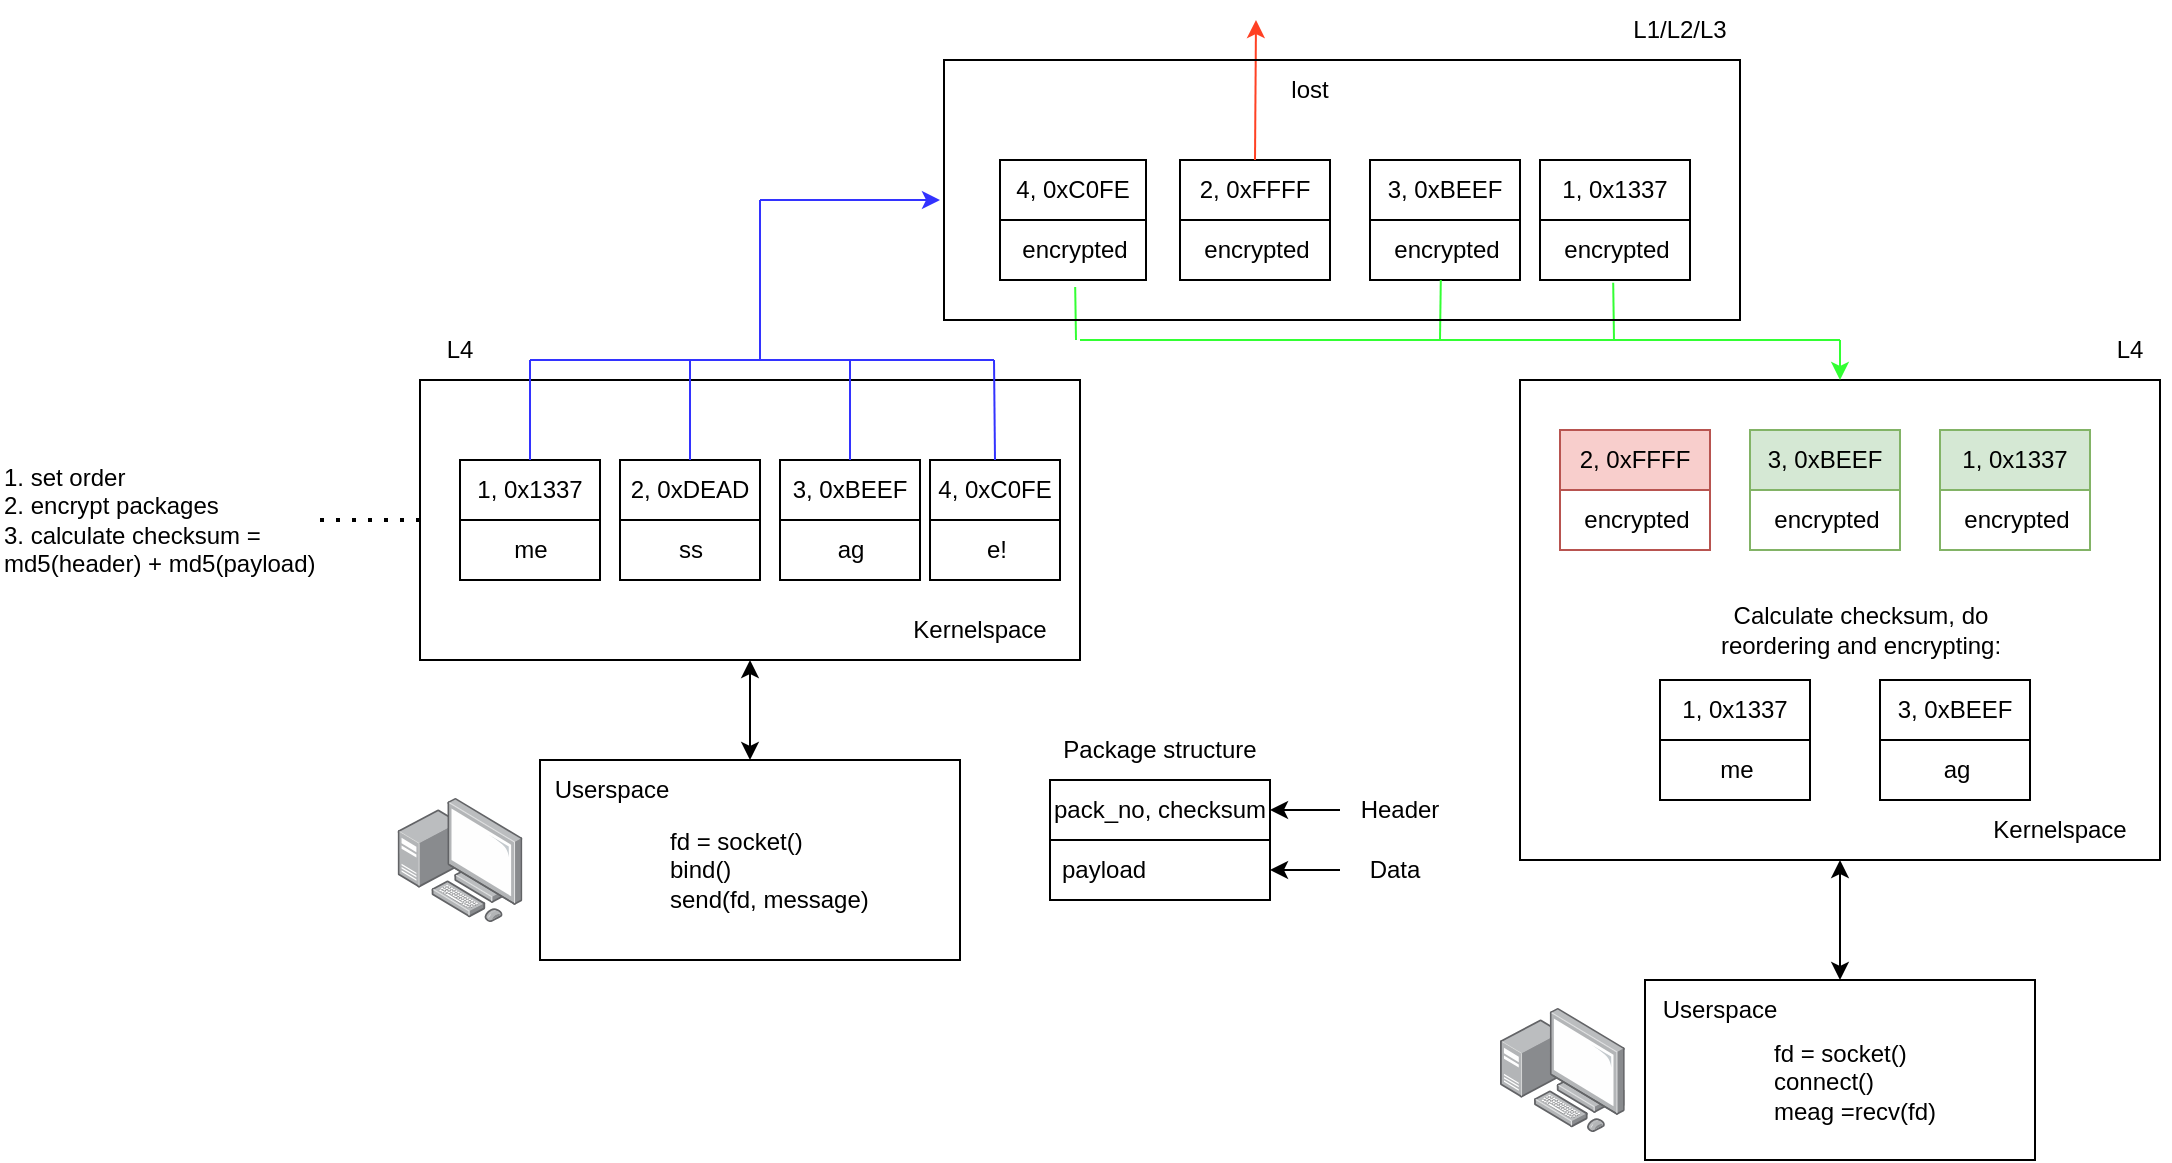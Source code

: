 <mxfile version="21.3.2" type="device">
  <diagram name="Page-1" id="y3thGHWkG4k35AYRoUO6">
    <mxGraphModel dx="2272" dy="1885" grid="1" gridSize="10" guides="1" tooltips="1" connect="1" arrows="1" fold="1" page="1" pageScale="1" pageWidth="850" pageHeight="1100" math="0" shadow="0">
      <root>
        <mxCell id="0" />
        <mxCell id="1" parent="0" />
        <mxCell id="S8Px6Awkp_FgUIR-NWz5-1" value="" style="image;points=[];aspect=fixed;html=1;align=center;shadow=0;dashed=0;image=img/lib/allied_telesis/computer_and_terminals/Personal_Computer_with_Server.svg;" vertex="1" parent="1">
          <mxGeometry x="78.8" y="148.8" width="62.4" height="62.4" as="geometry" />
        </mxCell>
        <mxCell id="S8Px6Awkp_FgUIR-NWz5-2" value="" style="image;points=[];aspect=fixed;html=1;align=center;shadow=0;dashed=0;image=img/lib/allied_telesis/computer_and_terminals/Personal_Computer_with_Server.svg;" vertex="1" parent="1">
          <mxGeometry x="630.0" y="253.8" width="62.4" height="62.4" as="geometry" />
        </mxCell>
        <mxCell id="S8Px6Awkp_FgUIR-NWz5-3" value="" style="rounded=0;whiteSpace=wrap;html=1;fillColor=none;" vertex="1" parent="1">
          <mxGeometry x="150" y="130" width="210" height="100" as="geometry" />
        </mxCell>
        <mxCell id="S8Px6Awkp_FgUIR-NWz5-4" value="&lt;div align=&quot;left&quot;&gt;fd = socket()&lt;br&gt;bind()&lt;br&gt;send(fd, message)&lt;/div&gt;" style="text;html=1;strokeColor=none;fillColor=none;align=left;verticalAlign=middle;whiteSpace=wrap;rounded=0;" vertex="1" parent="1">
          <mxGeometry x="212.5" y="170" width="107.5" height="30" as="geometry" />
        </mxCell>
        <mxCell id="S8Px6Awkp_FgUIR-NWz5-5" value="" style="rounded=0;whiteSpace=wrap;html=1;fillColor=none;" vertex="1" parent="1">
          <mxGeometry x="90" y="-60" width="330" height="140" as="geometry" />
        </mxCell>
        <mxCell id="S8Px6Awkp_FgUIR-NWz5-7" value="" style="rounded=0;whiteSpace=wrap;html=1;fillColor=none;" vertex="1" parent="1">
          <mxGeometry x="640" y="-60" width="320" height="240" as="geometry" />
        </mxCell>
        <mxCell id="S8Px6Awkp_FgUIR-NWz5-9" value="Userspace" style="text;html=1;strokeColor=none;fillColor=none;align=center;verticalAlign=middle;whiteSpace=wrap;rounded=0;" vertex="1" parent="1">
          <mxGeometry x="156" y="130" width="60" height="30" as="geometry" />
        </mxCell>
        <mxCell id="S8Px6Awkp_FgUIR-NWz5-10" value="Kernelspace" style="text;html=1;strokeColor=none;fillColor=none;align=center;verticalAlign=middle;whiteSpace=wrap;rounded=0;" vertex="1" parent="1">
          <mxGeometry x="330" y="50" width="80" height="30" as="geometry" />
        </mxCell>
        <mxCell id="S8Px6Awkp_FgUIR-NWz5-17" value="pack_no, checksum" style="swimlane;fontStyle=0;childLayout=stackLayout;horizontal=1;startSize=30;horizontalStack=0;resizeParent=1;resizeParentMax=0;resizeLast=0;collapsible=1;marginBottom=0;whiteSpace=wrap;html=1;" vertex="1" parent="1">
          <mxGeometry x="405" y="140" width="110" height="60" as="geometry" />
        </mxCell>
        <mxCell id="S8Px6Awkp_FgUIR-NWz5-18" value="payload" style="text;strokeColor=none;fillColor=none;align=left;verticalAlign=middle;spacingLeft=4;spacingRight=4;overflow=hidden;points=[[0,0.5],[1,0.5]];portConstraint=eastwest;rotatable=0;whiteSpace=wrap;html=1;" vertex="1" parent="S8Px6Awkp_FgUIR-NWz5-17">
          <mxGeometry y="30" width="110" height="30" as="geometry" />
        </mxCell>
        <mxCell id="S8Px6Awkp_FgUIR-NWz5-22" value="Header" style="text;html=1;strokeColor=none;fillColor=none;align=center;verticalAlign=middle;whiteSpace=wrap;rounded=0;" vertex="1" parent="1">
          <mxGeometry x="550" y="140" width="60" height="30" as="geometry" />
        </mxCell>
        <mxCell id="S8Px6Awkp_FgUIR-NWz5-23" value="Data" style="text;html=1;strokeColor=none;fillColor=none;align=center;verticalAlign=middle;whiteSpace=wrap;rounded=0;" vertex="1" parent="1">
          <mxGeometry x="555" y="170" width="45" height="30" as="geometry" />
        </mxCell>
        <mxCell id="S8Px6Awkp_FgUIR-NWz5-24" value="" style="endArrow=classic;html=1;rounded=0;entryX=1;entryY=0.25;entryDx=0;entryDy=0;" edge="1" parent="1" target="S8Px6Awkp_FgUIR-NWz5-17">
          <mxGeometry width="50" height="50" relative="1" as="geometry">
            <mxPoint x="550" y="155" as="sourcePoint" />
            <mxPoint x="530" y="140" as="targetPoint" />
          </mxGeometry>
        </mxCell>
        <mxCell id="S8Px6Awkp_FgUIR-NWz5-25" value="" style="endArrow=classic;html=1;rounded=0;entryX=1;entryY=0.5;entryDx=0;entryDy=0;" edge="1" parent="1" target="S8Px6Awkp_FgUIR-NWz5-18">
          <mxGeometry width="50" height="50" relative="1" as="geometry">
            <mxPoint x="550" y="185" as="sourcePoint" />
            <mxPoint x="530" y="140" as="targetPoint" />
          </mxGeometry>
        </mxCell>
        <mxCell id="S8Px6Awkp_FgUIR-NWz5-26" value="Package structure" style="text;html=1;strokeColor=none;fillColor=none;align=center;verticalAlign=middle;whiteSpace=wrap;rounded=0;" vertex="1" parent="1">
          <mxGeometry x="405" y="110" width="110" height="30" as="geometry" />
        </mxCell>
        <mxCell id="S8Px6Awkp_FgUIR-NWz5-27" value="1, 0x1337" style="swimlane;fontStyle=0;childLayout=stackLayout;horizontal=1;startSize=30;horizontalStack=0;resizeParent=1;resizeParentMax=0;resizeLast=0;collapsible=1;marginBottom=0;whiteSpace=wrap;html=1;" vertex="1" parent="1">
          <mxGeometry x="110" y="-20" width="70" height="60" as="geometry" />
        </mxCell>
        <mxCell id="S8Px6Awkp_FgUIR-NWz5-29" value="me" style="text;html=1;align=center;verticalAlign=middle;resizable=0;points=[];autosize=1;strokeColor=none;fillColor=none;" vertex="1" parent="S8Px6Awkp_FgUIR-NWz5-27">
          <mxGeometry y="30" width="70" height="30" as="geometry" />
        </mxCell>
        <mxCell id="S8Px6Awkp_FgUIR-NWz5-30" value="2, 0xDEAD" style="swimlane;fontStyle=0;childLayout=stackLayout;horizontal=1;startSize=30;horizontalStack=0;resizeParent=1;resizeParentMax=0;resizeLast=0;collapsible=1;marginBottom=0;whiteSpace=wrap;html=1;" vertex="1" parent="1">
          <mxGeometry x="190" y="-20" width="70" height="60" as="geometry" />
        </mxCell>
        <mxCell id="S8Px6Awkp_FgUIR-NWz5-31" value="ss" style="text;html=1;align=center;verticalAlign=middle;resizable=0;points=[];autosize=1;strokeColor=none;fillColor=none;" vertex="1" parent="S8Px6Awkp_FgUIR-NWz5-30">
          <mxGeometry y="30" width="70" height="30" as="geometry" />
        </mxCell>
        <mxCell id="S8Px6Awkp_FgUIR-NWz5-32" value="3, 0xBEEF" style="swimlane;fontStyle=0;childLayout=stackLayout;horizontal=1;startSize=30;horizontalStack=0;resizeParent=1;resizeParentMax=0;resizeLast=0;collapsible=1;marginBottom=0;whiteSpace=wrap;html=1;" vertex="1" parent="1">
          <mxGeometry x="270" y="-20" width="70" height="60" as="geometry" />
        </mxCell>
        <mxCell id="S8Px6Awkp_FgUIR-NWz5-33" value="ag" style="text;html=1;align=center;verticalAlign=middle;resizable=0;points=[];autosize=1;strokeColor=none;fillColor=none;" vertex="1" parent="S8Px6Awkp_FgUIR-NWz5-32">
          <mxGeometry y="30" width="70" height="30" as="geometry" />
        </mxCell>
        <mxCell id="S8Px6Awkp_FgUIR-NWz5-34" value="4, 0xC0FE" style="swimlane;fontStyle=0;childLayout=stackLayout;horizontal=1;startSize=30;horizontalStack=0;resizeParent=1;resizeParentMax=0;resizeLast=0;collapsible=1;marginBottom=0;whiteSpace=wrap;html=1;" vertex="1" parent="1">
          <mxGeometry x="345" y="-20" width="65" height="60" as="geometry" />
        </mxCell>
        <mxCell id="S8Px6Awkp_FgUIR-NWz5-35" value="e!" style="text;html=1;align=center;verticalAlign=middle;resizable=0;points=[];autosize=1;strokeColor=none;fillColor=none;" vertex="1" parent="S8Px6Awkp_FgUIR-NWz5-34">
          <mxGeometry y="30" width="65" height="30" as="geometry" />
        </mxCell>
        <mxCell id="S8Px6Awkp_FgUIR-NWz5-36" value="2, 0xFFFF" style="swimlane;fontStyle=0;childLayout=stackLayout;horizontal=1;startSize=30;horizontalStack=0;resizeParent=1;resizeParentMax=0;resizeLast=0;collapsible=1;marginBottom=0;whiteSpace=wrap;html=1;" vertex="1" parent="1">
          <mxGeometry x="470" y="-170" width="75" height="60" as="geometry" />
        </mxCell>
        <mxCell id="S8Px6Awkp_FgUIR-NWz5-37" value="encrypted" style="text;html=1;align=center;verticalAlign=middle;resizable=0;points=[];autosize=1;strokeColor=none;fillColor=none;" vertex="1" parent="S8Px6Awkp_FgUIR-NWz5-36">
          <mxGeometry y="30" width="75" height="30" as="geometry" />
        </mxCell>
        <mxCell id="S8Px6Awkp_FgUIR-NWz5-38" value="1, 0x1337" style="swimlane;fontStyle=0;childLayout=stackLayout;horizontal=1;startSize=30;horizontalStack=0;resizeParent=1;resizeParentMax=0;resizeLast=0;collapsible=1;marginBottom=0;whiteSpace=wrap;html=1;" vertex="1" parent="1">
          <mxGeometry x="650" y="-170" width="75" height="60" as="geometry" />
        </mxCell>
        <mxCell id="S8Px6Awkp_FgUIR-NWz5-39" value="encrypted" style="text;html=1;align=center;verticalAlign=middle;resizable=0;points=[];autosize=1;strokeColor=none;fillColor=none;" vertex="1" parent="S8Px6Awkp_FgUIR-NWz5-38">
          <mxGeometry y="30" width="75" height="30" as="geometry" />
        </mxCell>
        <mxCell id="S8Px6Awkp_FgUIR-NWz5-40" value="3, 0xBEEF" style="swimlane;fontStyle=0;childLayout=stackLayout;horizontal=1;startSize=30;horizontalStack=0;resizeParent=1;resizeParentMax=0;resizeLast=0;collapsible=1;marginBottom=0;whiteSpace=wrap;html=1;" vertex="1" parent="1">
          <mxGeometry x="565" y="-170" width="75" height="60" as="geometry" />
        </mxCell>
        <mxCell id="S8Px6Awkp_FgUIR-NWz5-41" value="encrypted" style="text;html=1;align=center;verticalAlign=middle;resizable=0;points=[];autosize=1;strokeColor=none;fillColor=none;" vertex="1" parent="S8Px6Awkp_FgUIR-NWz5-40">
          <mxGeometry y="30" width="75" height="30" as="geometry" />
        </mxCell>
        <mxCell id="S8Px6Awkp_FgUIR-NWz5-42" value="4, 0xC0FE" style="swimlane;fontStyle=0;childLayout=stackLayout;horizontal=1;startSize=30;horizontalStack=0;resizeParent=1;resizeParentMax=0;resizeLast=0;collapsible=1;marginBottom=0;whiteSpace=wrap;html=1;" vertex="1" parent="1">
          <mxGeometry x="380" y="-170" width="73" height="60" as="geometry" />
        </mxCell>
        <mxCell id="S8Px6Awkp_FgUIR-NWz5-43" value="encrypted" style="text;html=1;align=center;verticalAlign=middle;resizable=0;points=[];autosize=1;strokeColor=none;fillColor=none;" vertex="1" parent="S8Px6Awkp_FgUIR-NWz5-42">
          <mxGeometry y="30" width="73" height="30" as="geometry" />
        </mxCell>
        <mxCell id="S8Px6Awkp_FgUIR-NWz5-45" value="" style="endArrow=classic;html=1;rounded=0;strokeColor=#FF4124;exitX=0.5;exitY=0;exitDx=0;exitDy=0;" edge="1" parent="1" source="S8Px6Awkp_FgUIR-NWz5-36">
          <mxGeometry width="50" height="50" relative="1" as="geometry">
            <mxPoint x="570" as="sourcePoint" />
            <mxPoint x="508" y="-240" as="targetPoint" />
          </mxGeometry>
        </mxCell>
        <mxCell id="S8Px6Awkp_FgUIR-NWz5-46" value="lost" style="text;html=1;strokeColor=none;fillColor=none;align=center;verticalAlign=middle;whiteSpace=wrap;rounded=0;" vertex="1" parent="1">
          <mxGeometry x="505" y="-220" width="60" height="30" as="geometry" />
        </mxCell>
        <mxCell id="S8Px6Awkp_FgUIR-NWz5-48" value="" style="endArrow=none;html=1;rounded=0;exitX=0.515;exitY=1.116;exitDx=0;exitDy=0;exitPerimeter=0;strokeColor=#33FF33;" edge="1" parent="1" source="S8Px6Awkp_FgUIR-NWz5-43">
          <mxGeometry width="50" height="50" relative="1" as="geometry">
            <mxPoint x="570" as="sourcePoint" />
            <mxPoint x="418" y="-80" as="targetPoint" />
          </mxGeometry>
        </mxCell>
        <mxCell id="S8Px6Awkp_FgUIR-NWz5-49" value="" style="endArrow=none;html=1;rounded=0;strokeColor=#33FF33;" edge="1" parent="1">
          <mxGeometry width="50" height="50" relative="1" as="geometry">
            <mxPoint x="420" y="-80" as="sourcePoint" />
            <mxPoint x="800" y="-80" as="targetPoint" />
          </mxGeometry>
        </mxCell>
        <mxCell id="S8Px6Awkp_FgUIR-NWz5-50" value="" style="endArrow=none;html=1;rounded=0;exitX=0.472;exitY=1.001;exitDx=0;exitDy=0;exitPerimeter=0;strokeColor=#33FF33;" edge="1" parent="1" source="S8Px6Awkp_FgUIR-NWz5-41">
          <mxGeometry width="50" height="50" relative="1" as="geometry">
            <mxPoint x="570" as="sourcePoint" />
            <mxPoint x="600" y="-80" as="targetPoint" />
          </mxGeometry>
        </mxCell>
        <mxCell id="S8Px6Awkp_FgUIR-NWz5-51" value="" style="endArrow=none;html=1;rounded=0;exitX=0.488;exitY=1.047;exitDx=0;exitDy=0;exitPerimeter=0;strokeColor=#33FF33;" edge="1" parent="1" source="S8Px6Awkp_FgUIR-NWz5-39">
          <mxGeometry width="50" height="50" relative="1" as="geometry">
            <mxPoint x="570" as="sourcePoint" />
            <mxPoint x="687" y="-80" as="targetPoint" />
          </mxGeometry>
        </mxCell>
        <mxCell id="S8Px6Awkp_FgUIR-NWz5-52" value="" style="endArrow=classic;html=1;rounded=0;entryX=0.5;entryY=0;entryDx=0;entryDy=0;strokeColor=#33FF33;" edge="1" parent="1" target="S8Px6Awkp_FgUIR-NWz5-7">
          <mxGeometry width="50" height="50" relative="1" as="geometry">
            <mxPoint x="800" y="-80" as="sourcePoint" />
            <mxPoint x="650" y="-90" as="targetPoint" />
          </mxGeometry>
        </mxCell>
        <mxCell id="S8Px6Awkp_FgUIR-NWz5-55" value="1, 0x1337" style="swimlane;fontStyle=0;childLayout=stackLayout;horizontal=1;startSize=30;horizontalStack=0;resizeParent=1;resizeParentMax=0;resizeLast=0;collapsible=1;marginBottom=0;whiteSpace=wrap;html=1;fillColor=#d5e8d4;strokeColor=#82b366;" vertex="1" parent="1">
          <mxGeometry x="850" y="-35" width="75" height="60" as="geometry" />
        </mxCell>
        <mxCell id="S8Px6Awkp_FgUIR-NWz5-56" value="encrypted" style="text;html=1;align=center;verticalAlign=middle;resizable=0;points=[];autosize=1;strokeColor=none;fillColor=none;" vertex="1" parent="S8Px6Awkp_FgUIR-NWz5-55">
          <mxGeometry y="30" width="75" height="30" as="geometry" />
        </mxCell>
        <mxCell id="S8Px6Awkp_FgUIR-NWz5-57" value="2, 0xFFFF" style="swimlane;fontStyle=0;childLayout=stackLayout;horizontal=1;startSize=30;horizontalStack=0;resizeParent=1;resizeParentMax=0;resizeLast=0;collapsible=1;marginBottom=0;whiteSpace=wrap;html=1;fillColor=#f8cecc;strokeColor=#b85450;" vertex="1" parent="1">
          <mxGeometry x="660" y="-35" width="75" height="60" as="geometry" />
        </mxCell>
        <mxCell id="S8Px6Awkp_FgUIR-NWz5-58" value="encrypted" style="text;html=1;align=center;verticalAlign=middle;resizable=0;points=[];autosize=1;strokeColor=none;fillColor=none;" vertex="1" parent="S8Px6Awkp_FgUIR-NWz5-57">
          <mxGeometry y="30" width="75" height="30" as="geometry" />
        </mxCell>
        <mxCell id="S8Px6Awkp_FgUIR-NWz5-59" value="3, 0xBEEF" style="swimlane;fontStyle=0;childLayout=stackLayout;horizontal=1;startSize=30;horizontalStack=0;resizeParent=1;resizeParentMax=0;resizeLast=0;collapsible=1;marginBottom=0;whiteSpace=wrap;html=1;fillColor=#d5e8d4;strokeColor=#82b366;" vertex="1" parent="1">
          <mxGeometry x="755" y="-35" width="75" height="60" as="geometry" />
        </mxCell>
        <mxCell id="S8Px6Awkp_FgUIR-NWz5-60" value="encrypted" style="text;html=1;align=center;verticalAlign=middle;resizable=0;points=[];autosize=1;strokeColor=none;fillColor=none;" vertex="1" parent="S8Px6Awkp_FgUIR-NWz5-59">
          <mxGeometry y="30" width="75" height="30" as="geometry" />
        </mxCell>
        <mxCell id="S8Px6Awkp_FgUIR-NWz5-61" value="1, 0x1337" style="swimlane;fontStyle=0;childLayout=stackLayout;horizontal=1;startSize=30;horizontalStack=0;resizeParent=1;resizeParentMax=0;resizeLast=0;collapsible=1;marginBottom=0;whiteSpace=wrap;html=1;" vertex="1" parent="1">
          <mxGeometry x="710" y="90" width="75" height="60" as="geometry" />
        </mxCell>
        <mxCell id="S8Px6Awkp_FgUIR-NWz5-62" value="me" style="text;html=1;align=center;verticalAlign=middle;resizable=0;points=[];autosize=1;strokeColor=none;fillColor=none;" vertex="1" parent="S8Px6Awkp_FgUIR-NWz5-61">
          <mxGeometry y="30" width="75" height="30" as="geometry" />
        </mxCell>
        <mxCell id="S8Px6Awkp_FgUIR-NWz5-64" value="3, 0xBEEF" style="swimlane;fontStyle=0;childLayout=stackLayout;horizontal=1;startSize=30;horizontalStack=0;resizeParent=1;resizeParentMax=0;resizeLast=0;collapsible=1;marginBottom=0;whiteSpace=wrap;html=1;" vertex="1" parent="1">
          <mxGeometry x="820" y="90" width="75" height="60" as="geometry" />
        </mxCell>
        <mxCell id="S8Px6Awkp_FgUIR-NWz5-65" value="ag" style="text;html=1;align=center;verticalAlign=middle;resizable=0;points=[];autosize=1;strokeColor=none;fillColor=none;" vertex="1" parent="S8Px6Awkp_FgUIR-NWz5-64">
          <mxGeometry y="30" width="75" height="30" as="geometry" />
        </mxCell>
        <mxCell id="S8Px6Awkp_FgUIR-NWz5-69" value="Calculate checksum, do reordering and encrypting:" style="text;html=1;strokeColor=none;fillColor=none;align=center;verticalAlign=middle;whiteSpace=wrap;rounded=0;" vertex="1" parent="1">
          <mxGeometry x="737.5" y="50" width="145" height="30" as="geometry" />
        </mxCell>
        <mxCell id="S8Px6Awkp_FgUIR-NWz5-70" value="" style="rounded=0;whiteSpace=wrap;html=1;fillColor=none;" vertex="1" parent="1">
          <mxGeometry x="702.5" y="240" width="195" height="90" as="geometry" />
        </mxCell>
        <mxCell id="S8Px6Awkp_FgUIR-NWz5-71" value="&lt;div align=&quot;left&quot;&gt;fd = socket()&lt;br&gt;connect()&lt;br&gt;meag =recv(fd)&lt;br&gt;&lt;/div&gt;" style="text;html=1;strokeColor=none;fillColor=none;align=left;verticalAlign=middle;whiteSpace=wrap;rounded=0;" vertex="1" parent="1">
          <mxGeometry x="765" y="276.2" width="90" height="30" as="geometry" />
        </mxCell>
        <mxCell id="S8Px6Awkp_FgUIR-NWz5-75" value="Userspace" style="text;html=1;strokeColor=none;fillColor=none;align=center;verticalAlign=middle;whiteSpace=wrap;rounded=0;" vertex="1" parent="1">
          <mxGeometry x="710" y="240" width="60" height="30" as="geometry" />
        </mxCell>
        <mxCell id="S8Px6Awkp_FgUIR-NWz5-76" value="" style="endArrow=classic;startArrow=classic;html=1;rounded=0;exitX=0.5;exitY=0;exitDx=0;exitDy=0;entryX=0.5;entryY=1;entryDx=0;entryDy=0;" edge="1" parent="1" source="S8Px6Awkp_FgUIR-NWz5-70" target="S8Px6Awkp_FgUIR-NWz5-7">
          <mxGeometry width="50" height="50" relative="1" as="geometry">
            <mxPoint x="600" y="180" as="sourcePoint" />
            <mxPoint x="650" y="130" as="targetPoint" />
          </mxGeometry>
        </mxCell>
        <mxCell id="S8Px6Awkp_FgUIR-NWz5-77" value="Kernelspace" style="text;html=1;strokeColor=none;fillColor=none;align=center;verticalAlign=middle;whiteSpace=wrap;rounded=0;" vertex="1" parent="1">
          <mxGeometry x="870" y="150" width="80" height="30" as="geometry" />
        </mxCell>
        <mxCell id="S8Px6Awkp_FgUIR-NWz5-78" value="" style="endArrow=classic;startArrow=classic;html=1;rounded=0;exitX=0.5;exitY=0;exitDx=0;exitDy=0;entryX=0.5;entryY=1;entryDx=0;entryDy=0;" edge="1" parent="1" source="S8Px6Awkp_FgUIR-NWz5-3" target="S8Px6Awkp_FgUIR-NWz5-5">
          <mxGeometry width="50" height="50" relative="1" as="geometry">
            <mxPoint x="470" y="220" as="sourcePoint" />
            <mxPoint x="520" y="170" as="targetPoint" />
          </mxGeometry>
        </mxCell>
        <mxCell id="S8Px6Awkp_FgUIR-NWz5-79" value="" style="rounded=0;whiteSpace=wrap;html=1;fillColor=none;" vertex="1" parent="1">
          <mxGeometry x="352" y="-220" width="398" height="130" as="geometry" />
        </mxCell>
        <mxCell id="S8Px6Awkp_FgUIR-NWz5-80" value="L1/L2/L3" style="text;html=1;strokeColor=none;fillColor=none;align=center;verticalAlign=middle;whiteSpace=wrap;rounded=0;" vertex="1" parent="1">
          <mxGeometry x="690" y="-250" width="60" height="30" as="geometry" />
        </mxCell>
        <mxCell id="S8Px6Awkp_FgUIR-NWz5-81" value="L4" style="text;html=1;strokeColor=none;fillColor=none;align=center;verticalAlign=middle;whiteSpace=wrap;rounded=0;" vertex="1" parent="1">
          <mxGeometry x="90" y="-90" width="40" height="30" as="geometry" />
        </mxCell>
        <mxCell id="S8Px6Awkp_FgUIR-NWz5-82" value="L4" style="text;html=1;strokeColor=none;fillColor=none;align=center;verticalAlign=middle;whiteSpace=wrap;rounded=0;" vertex="1" parent="1">
          <mxGeometry x="925" y="-90" width="40" height="30" as="geometry" />
        </mxCell>
        <mxCell id="S8Px6Awkp_FgUIR-NWz5-84" value="" style="endArrow=none;html=1;rounded=0;exitX=0.5;exitY=0;exitDx=0;exitDy=0;strokeColor=#3333FF;" edge="1" parent="1" source="S8Px6Awkp_FgUIR-NWz5-34">
          <mxGeometry width="50" height="50" relative="1" as="geometry">
            <mxPoint x="450" y="-70" as="sourcePoint" />
            <mxPoint x="377" y="-70" as="targetPoint" />
          </mxGeometry>
        </mxCell>
        <mxCell id="S8Px6Awkp_FgUIR-NWz5-85" value="" style="endArrow=none;html=1;rounded=0;exitX=0.5;exitY=0;exitDx=0;exitDy=0;strokeColor=#3333FF;" edge="1" parent="1" source="S8Px6Awkp_FgUIR-NWz5-32">
          <mxGeometry width="50" height="50" relative="1" as="geometry">
            <mxPoint x="450" y="-70" as="sourcePoint" />
            <mxPoint x="305" y="-70" as="targetPoint" />
          </mxGeometry>
        </mxCell>
        <mxCell id="S8Px6Awkp_FgUIR-NWz5-86" value="" style="endArrow=none;html=1;rounded=0;exitX=0.5;exitY=0;exitDx=0;exitDy=0;strokeColor=#3333FF;" edge="1" parent="1" source="S8Px6Awkp_FgUIR-NWz5-30">
          <mxGeometry width="50" height="50" relative="1" as="geometry">
            <mxPoint x="450" y="-70" as="sourcePoint" />
            <mxPoint x="225" y="-70" as="targetPoint" />
          </mxGeometry>
        </mxCell>
        <mxCell id="S8Px6Awkp_FgUIR-NWz5-87" value="" style="endArrow=none;html=1;rounded=0;exitX=0.5;exitY=0;exitDx=0;exitDy=0;strokeColor=#3333FF;" edge="1" parent="1" source="S8Px6Awkp_FgUIR-NWz5-27">
          <mxGeometry width="50" height="50" relative="1" as="geometry">
            <mxPoint x="450" y="-70" as="sourcePoint" />
            <mxPoint x="145" y="-70" as="targetPoint" />
          </mxGeometry>
        </mxCell>
        <mxCell id="S8Px6Awkp_FgUIR-NWz5-88" value="" style="endArrow=none;html=1;rounded=0;strokeColor=#3333FF;" edge="1" parent="1">
          <mxGeometry width="50" height="50" relative="1" as="geometry">
            <mxPoint x="145" y="-70" as="sourcePoint" />
            <mxPoint x="377" y="-70" as="targetPoint" />
          </mxGeometry>
        </mxCell>
        <mxCell id="S8Px6Awkp_FgUIR-NWz5-89" value="" style="endArrow=none;html=1;rounded=0;strokeColor=#3333FF;" edge="1" parent="1">
          <mxGeometry width="50" height="50" relative="1" as="geometry">
            <mxPoint x="260" y="-70" as="sourcePoint" />
            <mxPoint x="260" y="-150" as="targetPoint" />
          </mxGeometry>
        </mxCell>
        <mxCell id="S8Px6Awkp_FgUIR-NWz5-90" value="" style="endArrow=classic;html=1;rounded=0;strokeColor=#3333FF;" edge="1" parent="1">
          <mxGeometry width="50" height="50" relative="1" as="geometry">
            <mxPoint x="260" y="-150" as="sourcePoint" />
            <mxPoint x="350" y="-150" as="targetPoint" />
          </mxGeometry>
        </mxCell>
        <mxCell id="S8Px6Awkp_FgUIR-NWz5-91" value="&lt;div align=&quot;left&quot;&gt;1. set order&lt;br&gt;2. encrypt packages&lt;/div&gt;&lt;div align=&quot;left&quot;&gt;3. calculate checksum = md5(header) + md5(payload)&lt;br&gt;&lt;/div&gt;" style="text;html=1;strokeColor=none;fillColor=none;align=left;verticalAlign=middle;whiteSpace=wrap;rounded=0;" vertex="1" parent="1">
          <mxGeometry x="-120" y="-20" width="160" height="60" as="geometry" />
        </mxCell>
        <mxCell id="S8Px6Awkp_FgUIR-NWz5-92" value="" style="endArrow=none;dashed=1;html=1;dashPattern=1 3;strokeWidth=2;rounded=0;exitX=0;exitY=0.5;exitDx=0;exitDy=0;entryX=1;entryY=0.5;entryDx=0;entryDy=0;" edge="1" parent="1" source="S8Px6Awkp_FgUIR-NWz5-5" target="S8Px6Awkp_FgUIR-NWz5-91">
          <mxGeometry width="50" height="50" relative="1" as="geometry">
            <mxPoint x="200" as="sourcePoint" />
            <mxPoint x="250" y="-50" as="targetPoint" />
          </mxGeometry>
        </mxCell>
      </root>
    </mxGraphModel>
  </diagram>
</mxfile>
